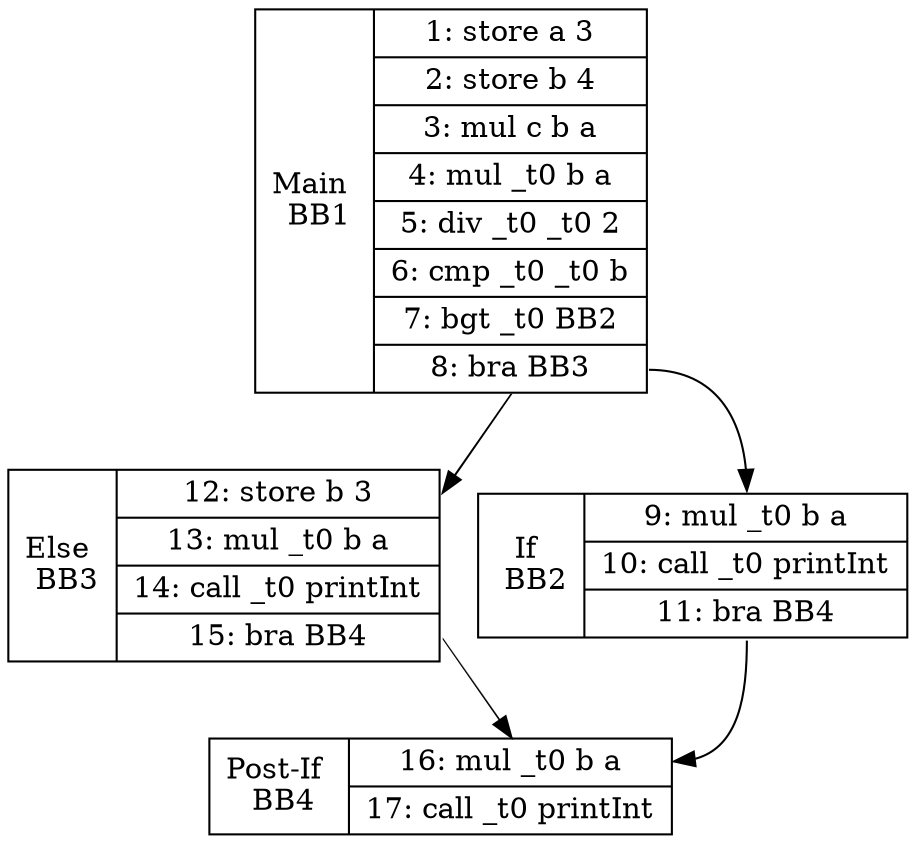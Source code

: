 digraph G {
bb1 [shape=record, label="<B> Main \n BB1 | {<entry>
	1: store a 3
|	2: store b 4
|	3: mul c b a
|	4: mul _t0 b a
|	5: div _t0 _t0 2
|	6: cmp _t0 _t0 b
|	7: bgt _t0 BB2
|<exit>	8: bra BB3
}"];
bb1:exit -> bb3:entry
bb1:exit -> bb2:entry
bb3 [shape=record, label="<B> Else \n BB3 | {<entry>
	12: store b 3
|	13: mul _t0 b a
|	14: call _t0 printInt
|<exit>	15: bra BB4
}"];
bb3:exit -> bb4:entry
bb2 [shape=record, label="<B> If \n BB2 | {<entry>
	9: mul _t0 b a
|	10: call _t0 printInt
|<exit>	11: bra BB4
}"];
bb2:exit -> bb4:entry
bb4 [shape=record, label="<B> Post-If \n BB4 | {<entry>
	16: mul _t0 b a
|<exit>	17: call _t0 printInt
}"];
}

